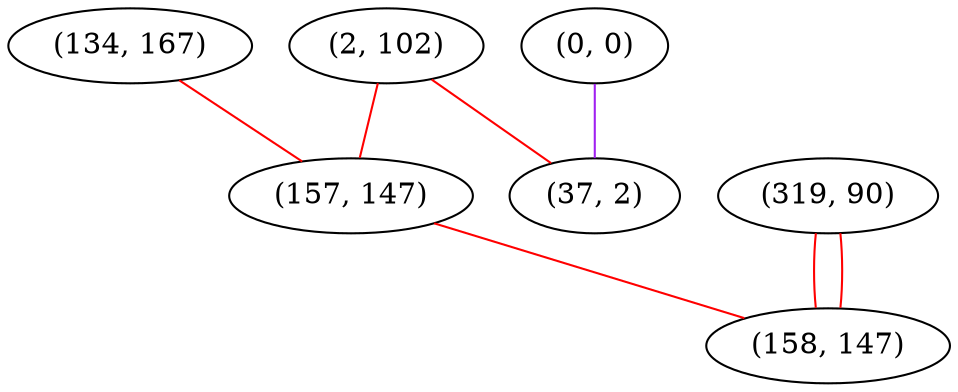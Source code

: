graph "" {
"(2, 102)";
"(134, 167)";
"(157, 147)";
"(319, 90)";
"(0, 0)";
"(158, 147)";
"(37, 2)";
"(2, 102)" -- "(37, 2)"  [color=red, key=0, weight=1];
"(2, 102)" -- "(157, 147)"  [color=red, key=0, weight=1];
"(134, 167)" -- "(157, 147)"  [color=red, key=0, weight=1];
"(157, 147)" -- "(158, 147)"  [color=red, key=0, weight=1];
"(319, 90)" -- "(158, 147)"  [color=red, key=0, weight=1];
"(319, 90)" -- "(158, 147)"  [color=red, key=1, weight=1];
"(0, 0)" -- "(37, 2)"  [color=purple, key=0, weight=4];
}
